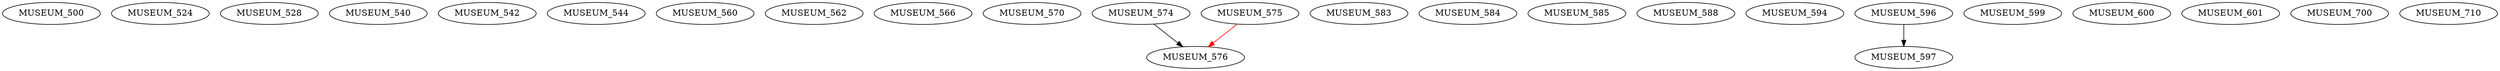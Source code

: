 digraph G {
    MUSEUM_500;
    MUSEUM_524;
    MUSEUM_528;
    MUSEUM_540;
    MUSEUM_542;
    MUSEUM_544;
    MUSEUM_560;
    MUSEUM_562;
    MUSEUM_566;
    MUSEUM_570;
    MUSEUM_574;
    MUSEUM_575;
    edge [color=black];
    MUSEUM_574 -> MUSEUM_576;
    edge [color=red];
    MUSEUM_575 -> MUSEUM_576;
    MUSEUM_583;
    MUSEUM_584;
    MUSEUM_585;
    MUSEUM_588;
    MUSEUM_594;
    edge [color=black];
    MUSEUM_596 -> MUSEUM_597;
    MUSEUM_599;
    MUSEUM_600;
    MUSEUM_601;
    MUSEUM_700;
    MUSEUM_710;
}
